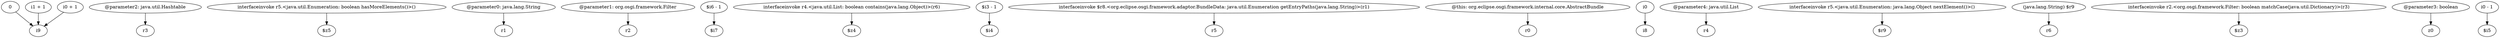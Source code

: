 digraph g {
0[label="0"]
1[label="i9"]
0->1[label=""]
2[label="@parameter2: java.util.Hashtable"]
3[label="r3"]
2->3[label=""]
4[label="interfaceinvoke r5.<java.util.Enumeration: boolean hasMoreElements()>()"]
5[label="$z5"]
4->5[label=""]
6[label="@parameter0: java.lang.String"]
7[label="r1"]
6->7[label=""]
8[label="@parameter1: org.osgi.framework.Filter"]
9[label="r2"]
8->9[label=""]
10[label="$i6 - 1"]
11[label="$i7"]
10->11[label=""]
12[label="interfaceinvoke r4.<java.util.List: boolean contains(java.lang.Object)>(r6)"]
13[label="$z4"]
12->13[label=""]
14[label="$i3 - 1"]
15[label="$i4"]
14->15[label=""]
16[label="interfaceinvoke $r8.<org.eclipse.osgi.framework.adaptor.BundleData: java.util.Enumeration getEntryPaths(java.lang.String)>(r1)"]
17[label="r5"]
16->17[label=""]
18[label="@this: org.eclipse.osgi.framework.internal.core.AbstractBundle"]
19[label="r0"]
18->19[label=""]
20[label="i0"]
21[label="i8"]
20->21[label=""]
22[label="@parameter4: java.util.List"]
23[label="r4"]
22->23[label=""]
24[label="interfaceinvoke r5.<java.util.Enumeration: java.lang.Object nextElement()>()"]
25[label="$r9"]
24->25[label=""]
26[label="(java.lang.String) $r9"]
27[label="r6"]
26->27[label=""]
28[label="interfaceinvoke r2.<org.osgi.framework.Filter: boolean matchCase(java.util.Dictionary)>(r3)"]
29[label="$z3"]
28->29[label=""]
30[label="i1 + 1"]
30->1[label=""]
31[label="@parameter3: boolean"]
32[label="z0"]
31->32[label=""]
33[label="i0 - 1"]
34[label="$i5"]
33->34[label=""]
35[label="i0 + 1"]
35->1[label=""]
}